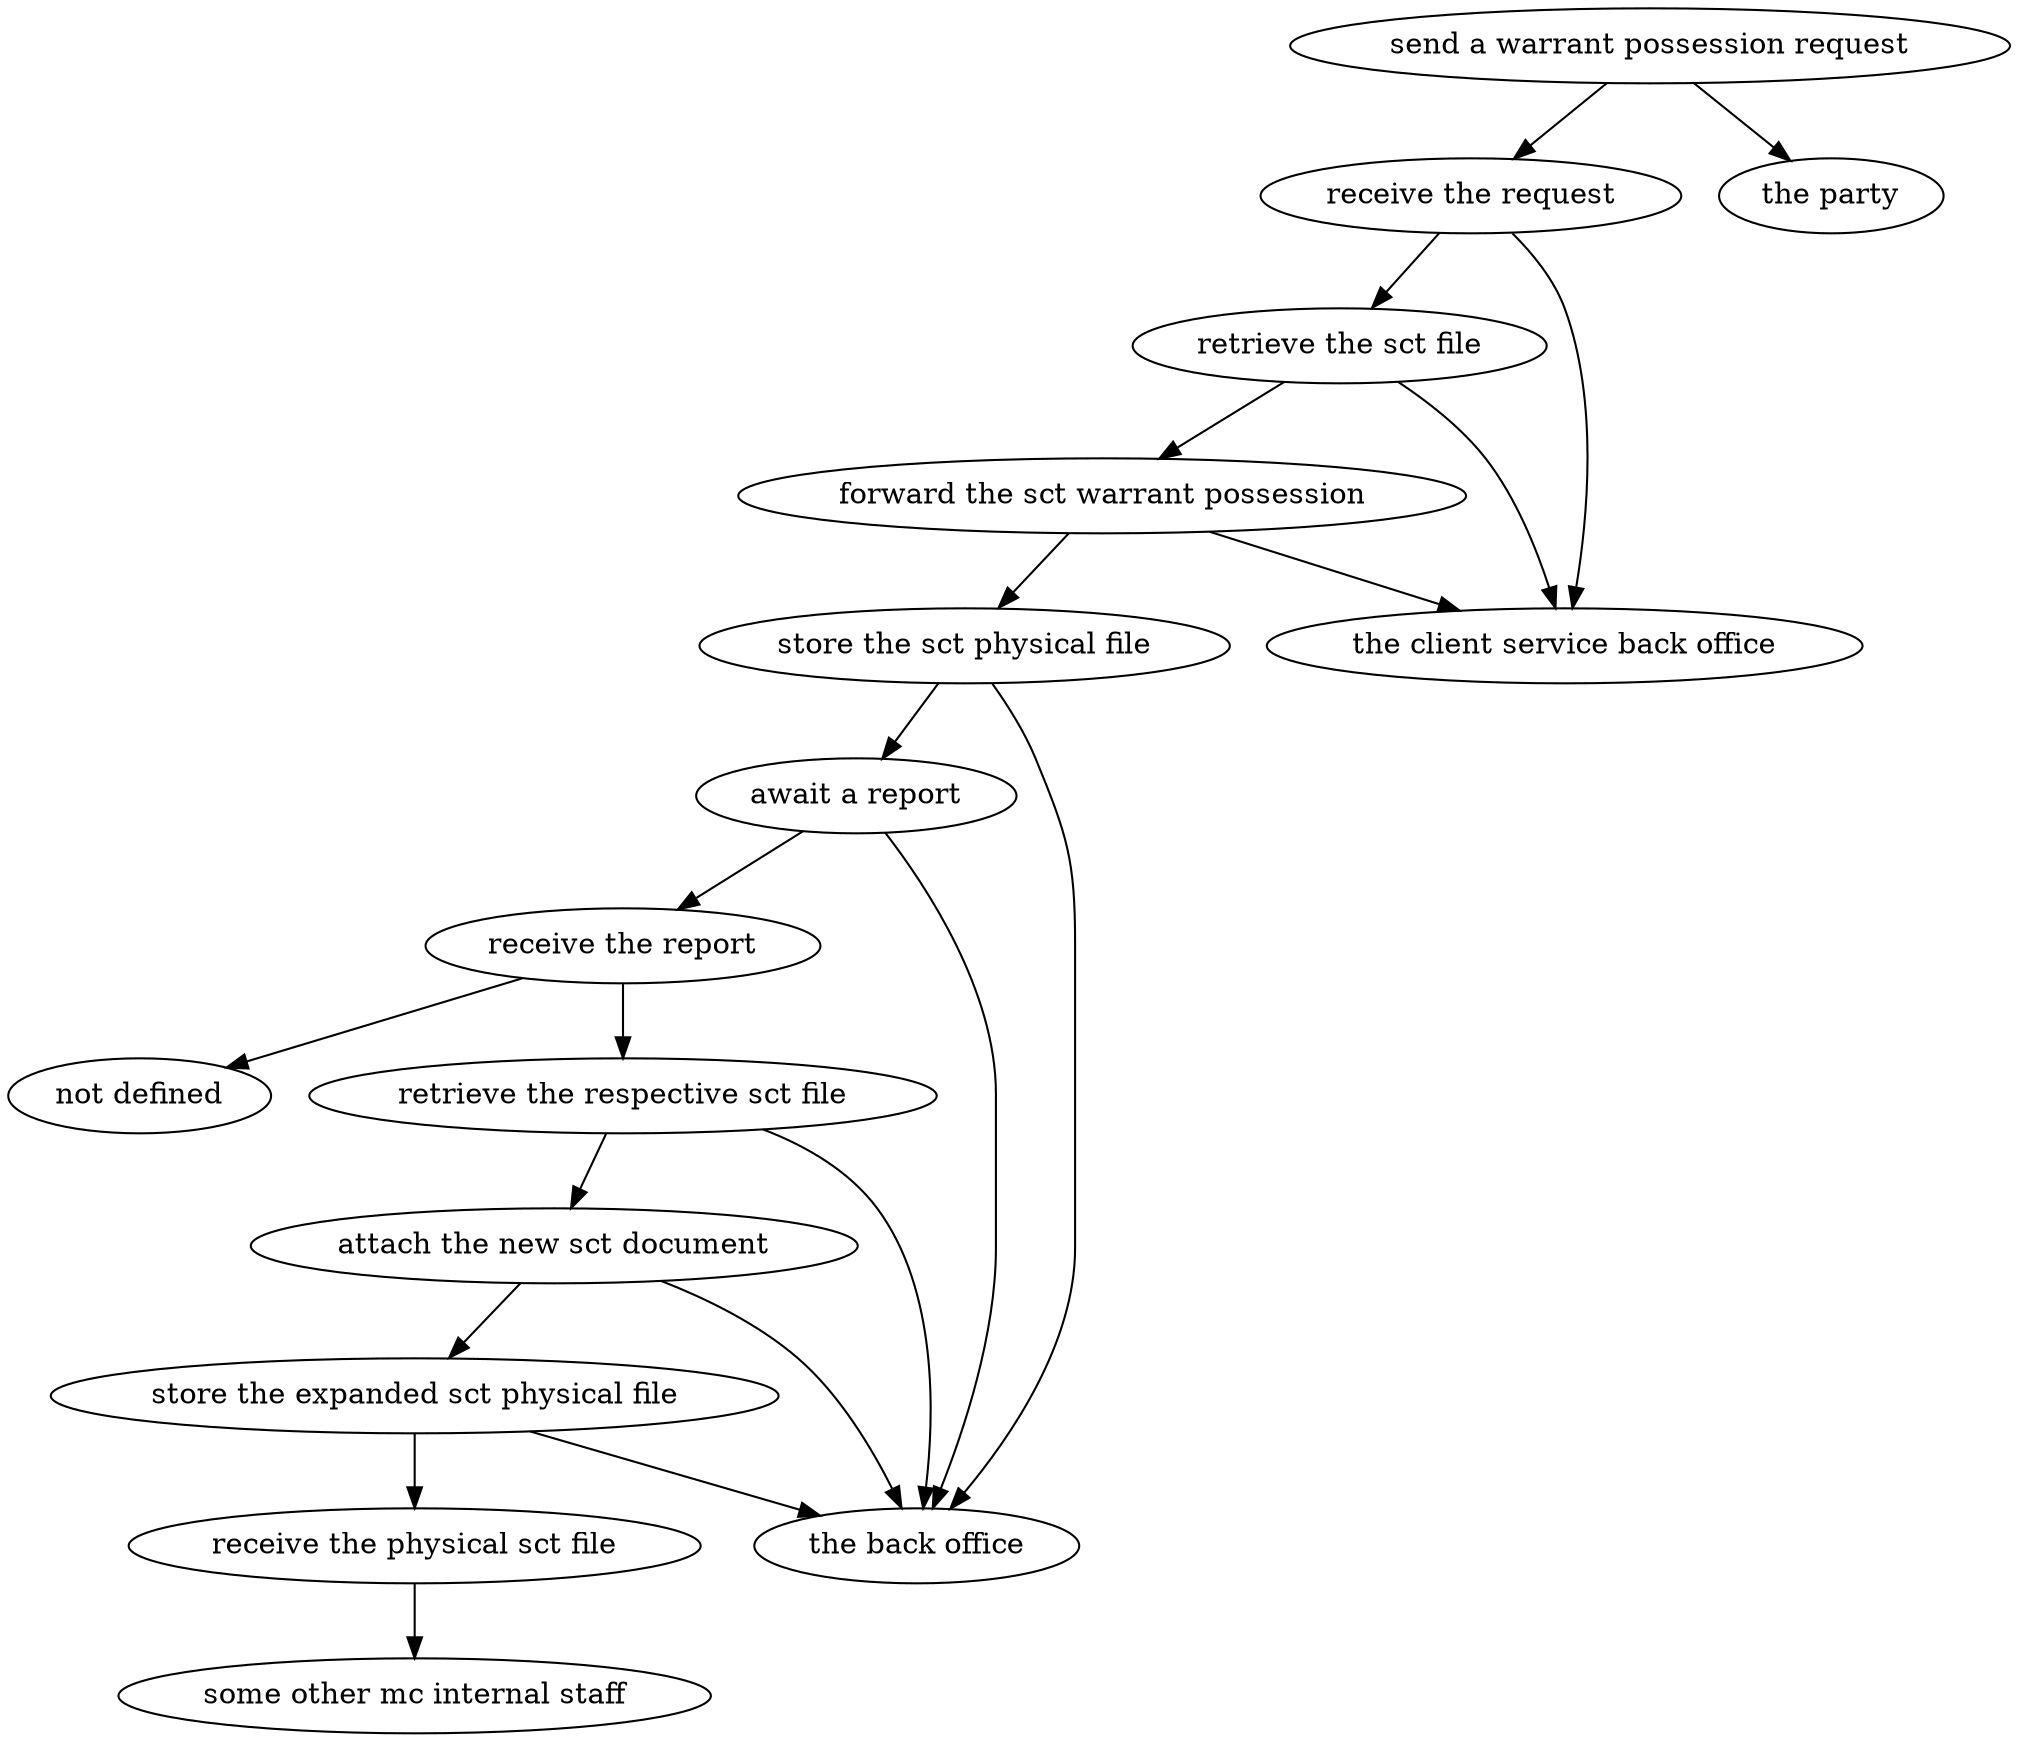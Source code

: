 strict digraph "doc-3.1" {
	graph [name="doc-3.1"];
	"send a warrant possession request"	[attrs="{'type': 'Activity', 'label': 'send a warrant possession request'}"];
	"receive the request"	[attrs="{'type': 'Activity', 'label': 'receive the request'}"];
	"send a warrant possession request" -> "receive the request"	[attrs="{'type': 'flow', 'label': 'flow'}"];
	"the party"	[attrs="{'type': 'Actor', 'label': 'the party'}"];
	"send a warrant possession request" -> "the party"	[attrs="{'type': 'actor performer', 'label': 'actor performer'}"];
	"retrieve the sct file"	[attrs="{'type': 'Activity', 'label': 'retrieve the sct file'}"];
	"receive the request" -> "retrieve the sct file"	[attrs="{'type': 'flow', 'label': 'flow'}"];
	"the client service back office"	[attrs="{'type': 'Actor', 'label': 'the client service back office'}"];
	"receive the request" -> "the client service back office"	[attrs="{'type': 'actor performer', 'label': 'actor performer'}"];
	"forward the sct warrant possession"	[attrs="{'type': 'Activity', 'label': 'forward the sct warrant possession'}"];
	"retrieve the sct file" -> "forward the sct warrant possession"	[attrs="{'type': 'flow', 'label': 'flow'}"];
	"retrieve the sct file" -> "the client service back office"	[attrs="{'type': 'actor performer', 'label': 'actor performer'}"];
	"store the sct physical file"	[attrs="{'type': 'Activity', 'label': 'store the sct physical file'}"];
	"forward the sct warrant possession" -> "store the sct physical file"	[attrs="{'type': 'flow', 'label': 'flow'}"];
	"forward the sct warrant possession" -> "the client service back office"	[attrs="{'type': 'actor performer', 'label': 'actor performer'}"];
	"await a report"	[attrs="{'type': 'Activity', 'label': 'await a report'}"];
	"store the sct physical file" -> "await a report"	[attrs="{'type': 'flow', 'label': 'flow'}"];
	"the back office"	[attrs="{'type': 'Actor', 'label': 'the back office'}"];
	"store the sct physical file" -> "the back office"	[attrs="{'type': 'actor performer', 'label': 'actor performer'}"];
	"receive the report"	[attrs="{'type': 'Activity', 'label': 'receive the report'}"];
	"await a report" -> "receive the report"	[attrs="{'type': 'flow', 'label': 'flow'}"];
	"await a report" -> "the back office"	[attrs="{'type': 'actor performer', 'label': 'actor performer'}"];
	"retrieve the respective sct file"	[attrs="{'type': 'Activity', 'label': 'retrieve the respective sct file'}"];
	"receive the report" -> "retrieve the respective sct file"	[attrs="{'type': 'flow', 'label': 'flow'}"];
	"not defined"	[attrs="{'type': 'Actor', 'label': 'not defined'}"];
	"receive the report" -> "not defined"	[attrs="{'type': 'actor performer', 'label': 'actor performer'}"];
	"attach the new sct document"	[attrs="{'type': 'Activity', 'label': 'attach the new sct document'}"];
	"retrieve the respective sct file" -> "attach the new sct document"	[attrs="{'type': 'flow', 'label': 'flow'}"];
	"retrieve the respective sct file" -> "the back office"	[attrs="{'type': 'actor performer', 'label': 'actor performer'}"];
	"store the expanded sct physical file"	[attrs="{'type': 'Activity', 'label': 'store the expanded sct physical file'}"];
	"attach the new sct document" -> "store the expanded sct physical file"	[attrs="{'type': 'flow', 'label': 'flow'}"];
	"attach the new sct document" -> "the back office"	[attrs="{'type': 'actor performer', 'label': 'actor performer'}"];
	"receive the physical sct file"	[attrs="{'type': 'Activity', 'label': 'receive the physical sct file'}"];
	"store the expanded sct physical file" -> "receive the physical sct file"	[attrs="{'type': 'flow', 'label': 'flow'}"];
	"store the expanded sct physical file" -> "the back office"	[attrs="{'type': 'actor performer', 'label': 'actor performer'}"];
	"some other mc internal staff"	[attrs="{'type': 'Actor', 'label': 'some other mc internal staff'}"];
	"receive the physical sct file" -> "some other mc internal staff"	[attrs="{'type': 'actor performer', 'label': 'actor performer'}"];
}
